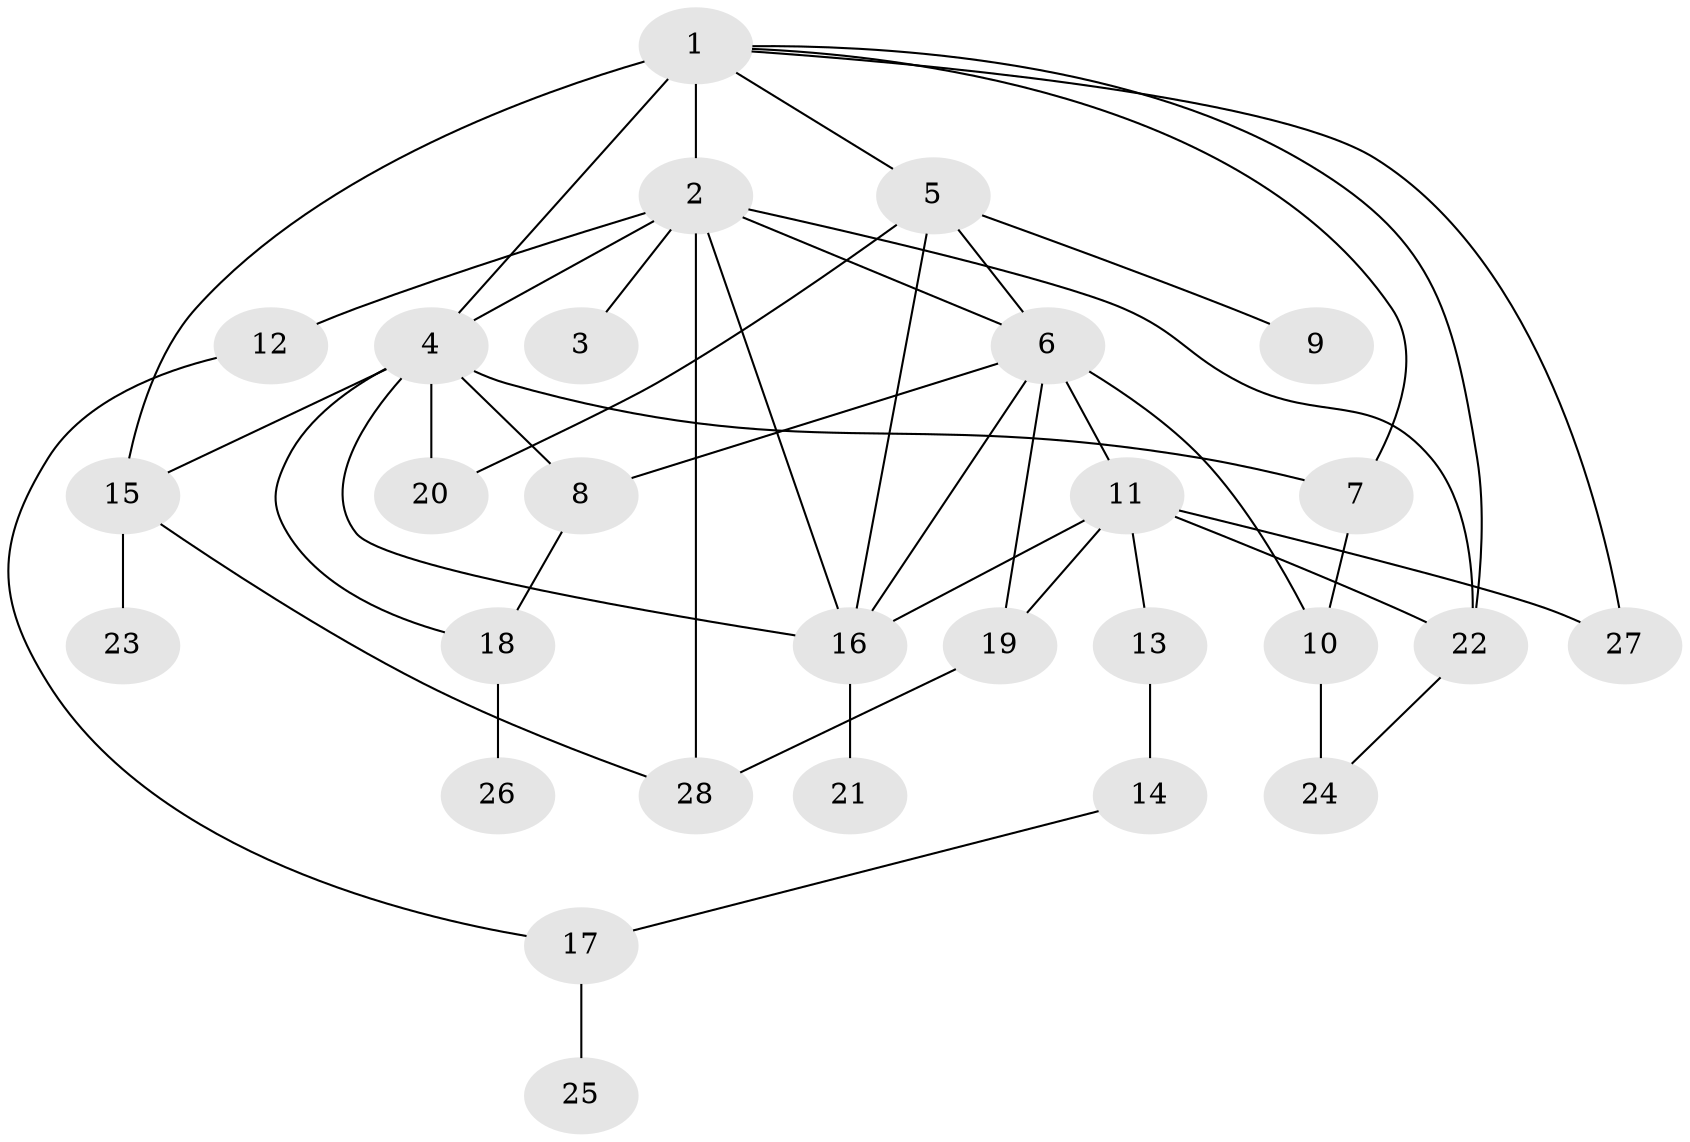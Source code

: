 // original degree distribution, {6: 0.021739130434782608, 4: 0.09782608695652174, 7: 0.021739130434782608, 2: 0.31521739130434784, 5: 0.03260869565217391, 3: 0.21739130434782608, 8: 0.021739130434782608, 1: 0.2717391304347826}
// Generated by graph-tools (version 1.1) at 2025/49/03/04/25 22:49:06]
// undirected, 28 vertices, 47 edges
graph export_dot {
  node [color=gray90,style=filled];
  1;
  2;
  3;
  4;
  5;
  6;
  7;
  8;
  9;
  10;
  11;
  12;
  13;
  14;
  15;
  16;
  17;
  18;
  19;
  20;
  21;
  22;
  23;
  24;
  25;
  26;
  27;
  28;
  1 -- 2 [weight=1.0];
  1 -- 4 [weight=3.0];
  1 -- 5 [weight=1.0];
  1 -- 7 [weight=1.0];
  1 -- 15 [weight=1.0];
  1 -- 22 [weight=1.0];
  1 -- 27 [weight=1.0];
  2 -- 3 [weight=1.0];
  2 -- 4 [weight=1.0];
  2 -- 6 [weight=1.0];
  2 -- 12 [weight=1.0];
  2 -- 16 [weight=1.0];
  2 -- 22 [weight=1.0];
  2 -- 28 [weight=1.0];
  4 -- 7 [weight=1.0];
  4 -- 8 [weight=1.0];
  4 -- 15 [weight=1.0];
  4 -- 16 [weight=1.0];
  4 -- 18 [weight=1.0];
  4 -- 20 [weight=2.0];
  5 -- 6 [weight=1.0];
  5 -- 9 [weight=1.0];
  5 -- 16 [weight=1.0];
  5 -- 20 [weight=1.0];
  6 -- 8 [weight=1.0];
  6 -- 10 [weight=1.0];
  6 -- 11 [weight=2.0];
  6 -- 16 [weight=1.0];
  6 -- 19 [weight=1.0];
  7 -- 10 [weight=1.0];
  8 -- 18 [weight=1.0];
  10 -- 24 [weight=2.0];
  11 -- 13 [weight=1.0];
  11 -- 16 [weight=1.0];
  11 -- 19 [weight=1.0];
  11 -- 22 [weight=1.0];
  11 -- 27 [weight=1.0];
  12 -- 17 [weight=1.0];
  13 -- 14 [weight=2.0];
  14 -- 17 [weight=1.0];
  15 -- 23 [weight=1.0];
  15 -- 28 [weight=1.0];
  16 -- 21 [weight=1.0];
  17 -- 25 [weight=1.0];
  18 -- 26 [weight=3.0];
  19 -- 28 [weight=1.0];
  22 -- 24 [weight=1.0];
}
